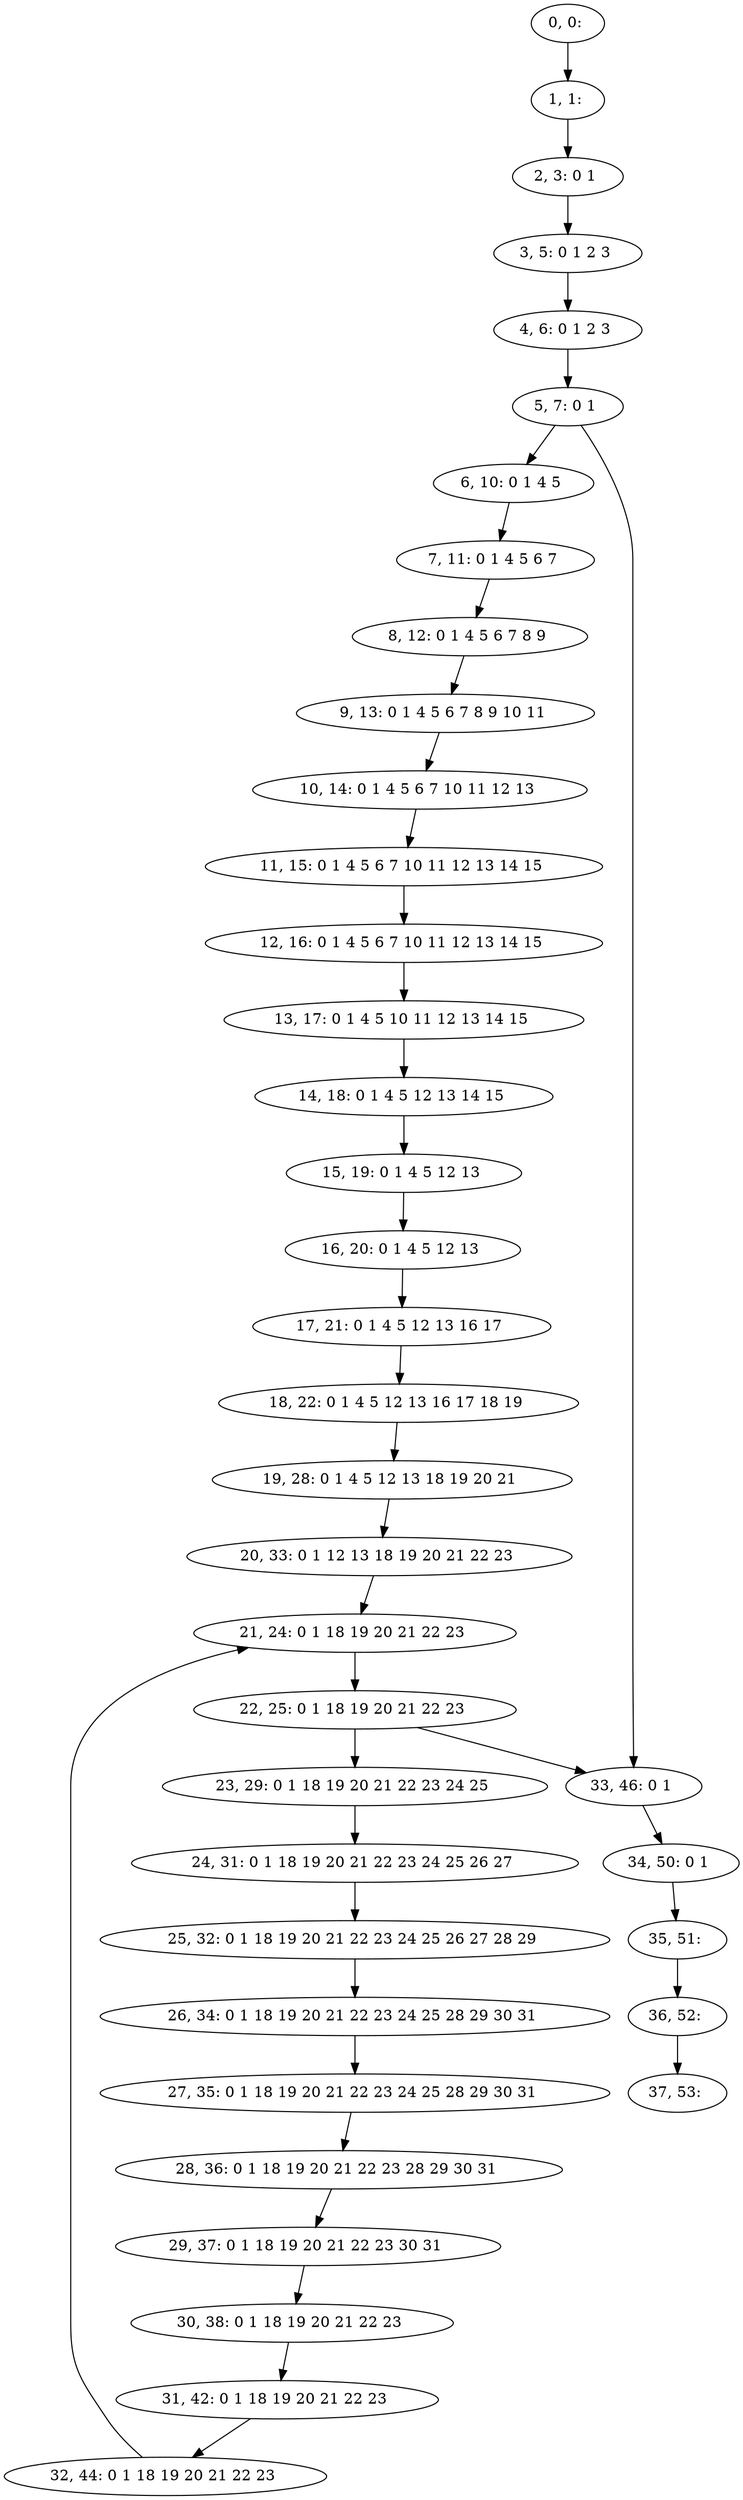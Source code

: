 digraph G {
0[label="0, 0: "];
1[label="1, 1: "];
2[label="2, 3: 0 1 "];
3[label="3, 5: 0 1 2 3 "];
4[label="4, 6: 0 1 2 3 "];
5[label="5, 7: 0 1 "];
6[label="6, 10: 0 1 4 5 "];
7[label="7, 11: 0 1 4 5 6 7 "];
8[label="8, 12: 0 1 4 5 6 7 8 9 "];
9[label="9, 13: 0 1 4 5 6 7 8 9 10 11 "];
10[label="10, 14: 0 1 4 5 6 7 10 11 12 13 "];
11[label="11, 15: 0 1 4 5 6 7 10 11 12 13 14 15 "];
12[label="12, 16: 0 1 4 5 6 7 10 11 12 13 14 15 "];
13[label="13, 17: 0 1 4 5 10 11 12 13 14 15 "];
14[label="14, 18: 0 1 4 5 12 13 14 15 "];
15[label="15, 19: 0 1 4 5 12 13 "];
16[label="16, 20: 0 1 4 5 12 13 "];
17[label="17, 21: 0 1 4 5 12 13 16 17 "];
18[label="18, 22: 0 1 4 5 12 13 16 17 18 19 "];
19[label="19, 28: 0 1 4 5 12 13 18 19 20 21 "];
20[label="20, 33: 0 1 12 13 18 19 20 21 22 23 "];
21[label="21, 24: 0 1 18 19 20 21 22 23 "];
22[label="22, 25: 0 1 18 19 20 21 22 23 "];
23[label="23, 29: 0 1 18 19 20 21 22 23 24 25 "];
24[label="24, 31: 0 1 18 19 20 21 22 23 24 25 26 27 "];
25[label="25, 32: 0 1 18 19 20 21 22 23 24 25 26 27 28 29 "];
26[label="26, 34: 0 1 18 19 20 21 22 23 24 25 28 29 30 31 "];
27[label="27, 35: 0 1 18 19 20 21 22 23 24 25 28 29 30 31 "];
28[label="28, 36: 0 1 18 19 20 21 22 23 28 29 30 31 "];
29[label="29, 37: 0 1 18 19 20 21 22 23 30 31 "];
30[label="30, 38: 0 1 18 19 20 21 22 23 "];
31[label="31, 42: 0 1 18 19 20 21 22 23 "];
32[label="32, 44: 0 1 18 19 20 21 22 23 "];
33[label="33, 46: 0 1 "];
34[label="34, 50: 0 1 "];
35[label="35, 51: "];
36[label="36, 52: "];
37[label="37, 53: "];
0->1 ;
1->2 ;
2->3 ;
3->4 ;
4->5 ;
5->6 ;
5->33 ;
6->7 ;
7->8 ;
8->9 ;
9->10 ;
10->11 ;
11->12 ;
12->13 ;
13->14 ;
14->15 ;
15->16 ;
16->17 ;
17->18 ;
18->19 ;
19->20 ;
20->21 ;
21->22 ;
22->23 ;
22->33 ;
23->24 ;
24->25 ;
25->26 ;
26->27 ;
27->28 ;
28->29 ;
29->30 ;
30->31 ;
31->32 ;
32->21 ;
33->34 ;
34->35 ;
35->36 ;
36->37 ;
}
